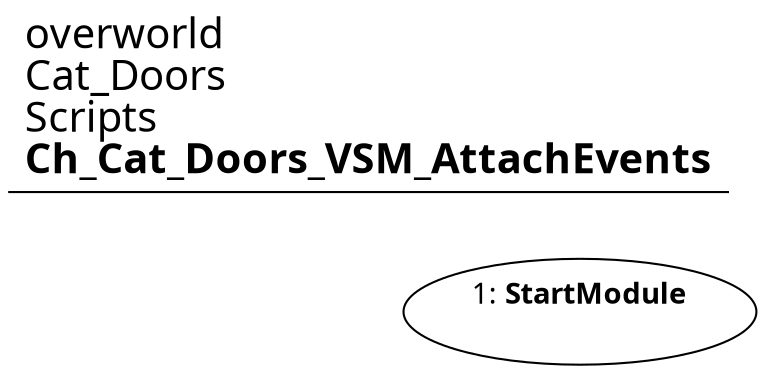digraph {
    layout = fdp;
    overlap = prism;
    sep = "+16";
    splines = spline;

    node [ shape = box ];

    graph [ fontname = "Segoe UI" ];
    node [ fontname = "Segoe UI" ];
    edge [ fontname = "Segoe UI" ];

    1 [ label = <1: <b>StartModule</b><br/><br/>> ];
    1 [ shape = oval ]
    1 [ pos = "0.30800003,-0.33900002!" ];

    title [ pos = "0.307,-0.33800003!" ];
    title [ shape = underline ];
    title [ label = <<font point-size="20">overworld<br align="left"/>Cat_Doors<br align="left"/>Scripts<br align="left"/><b>Ch_Cat_Doors_VSM_AttachEvents</b><br align="left"/></font>> ];
}
